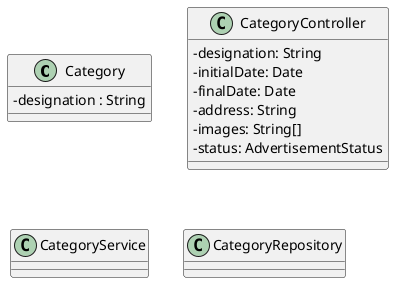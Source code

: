 @startuml
skinparam packageStyle rectangle
skinparam shadowing false
skinparam linetype polyline
skinparam classAttributeIconSize 0

class Category {
    - designation : String
}

class CategoryController {
    - designation: String
    - initialDate: Date
    - finalDate: Date
    - address: String
    - images: String[]
    - status: AdvertisementStatus
}

class CategoryService {
}

class CategoryRepository {

}


@enduml